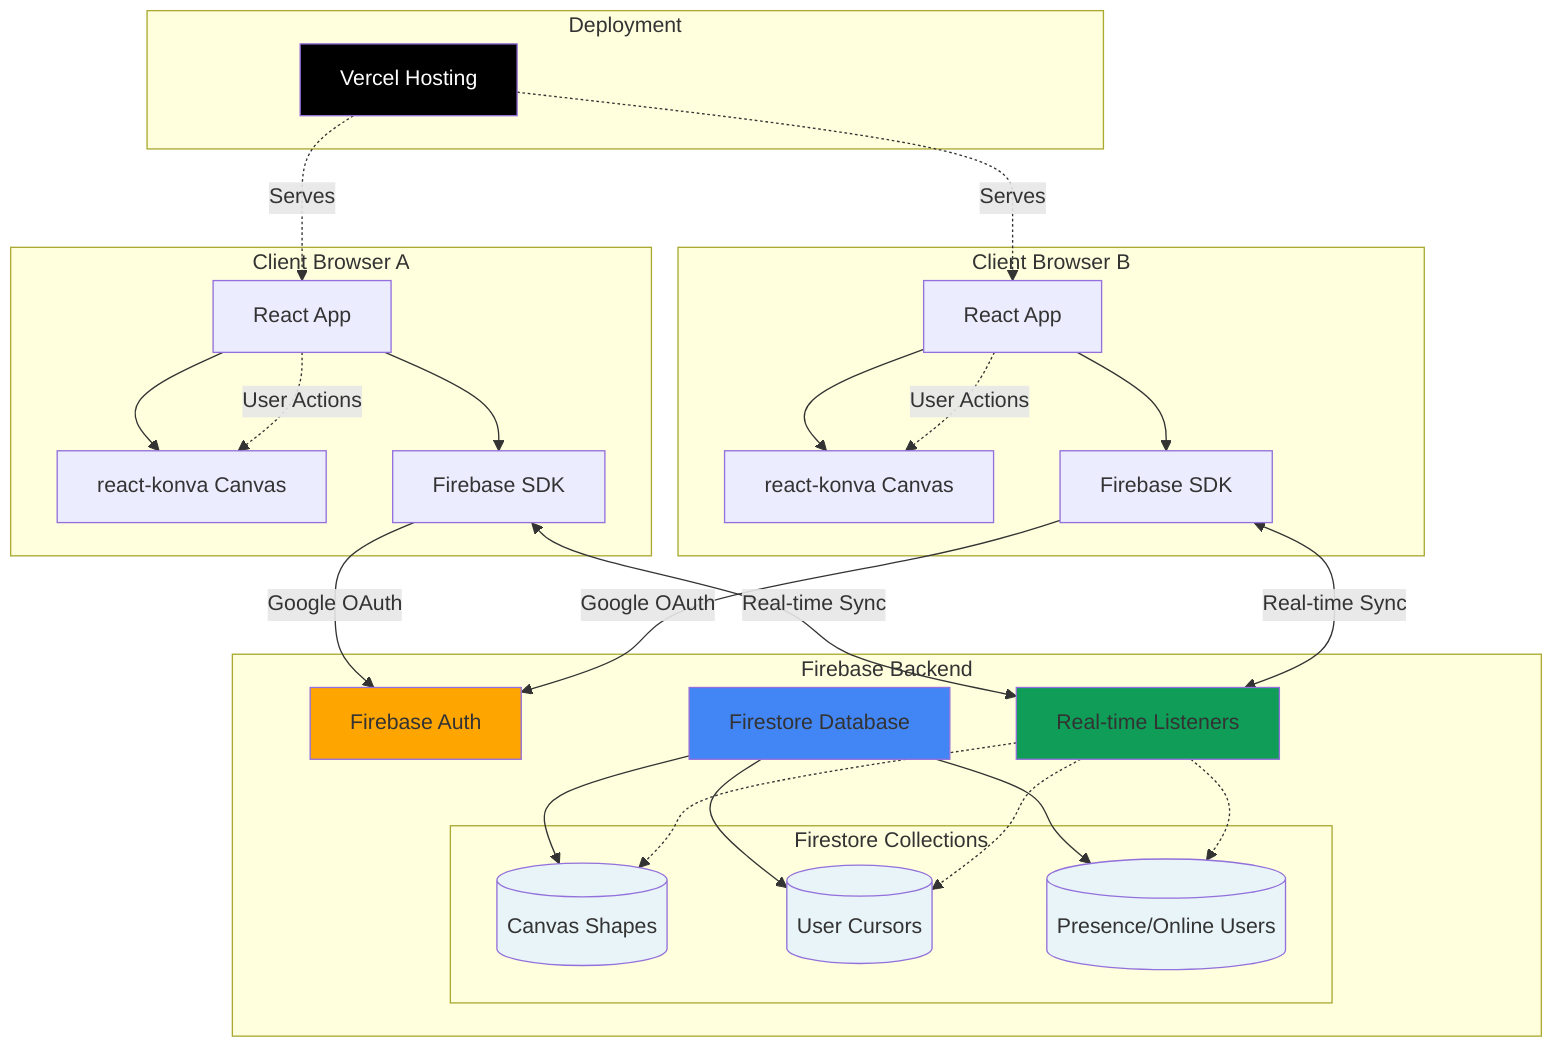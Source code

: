 graph TB
    subgraph "Client Browser A"
        A1[React App]
        A2[react-konva Canvas]
        A3[Firebase SDK]
        A1 --> A2
        A1 --> A3
    end

    subgraph "Client Browser B"
        B1[React App]
        B2[react-konva Canvas]
        B3[Firebase SDK]
        B1 --> B2
        B1 --> B3
    end

    subgraph "Firebase Backend"
        F1[Firebase Auth]
        F2[Firestore Database]
        F3[Real-time Listeners]
        
        subgraph "Firestore Collections"
            C1[(Canvas Shapes)]
            C2[(User Cursors)]
            C3[(Presence/Online Users)]
        end
        
        F2 --> C1
        F2 --> C2
        F2 --> C3
        F3 -.-> C1
        F3 -.-> C2
        F3 -.-> C3
    end

    subgraph "Deployment"
        V[Vercel Hosting]
    end

    A3 <-->|Real-time Sync| F3
    B3 <-->|Real-time Sync| F3
    
    A3 -->|Google OAuth| F1
    B3 -->|Google OAuth| F1
    
    A1 -.->|User Actions| A2
    B1 -.->|User Actions| B2
    
    V -.->|Serves| A1
    V -.->|Serves| B1

    style F1 fill:#FFA500
    style F2 fill:#4285F4
    style F3 fill:#0F9D58
    style V fill:#000000,color:#fff
    style C1 fill:#E8F4F8
    style C2 fill:#E8F4F8
    style C3 fill:#E8F4F8